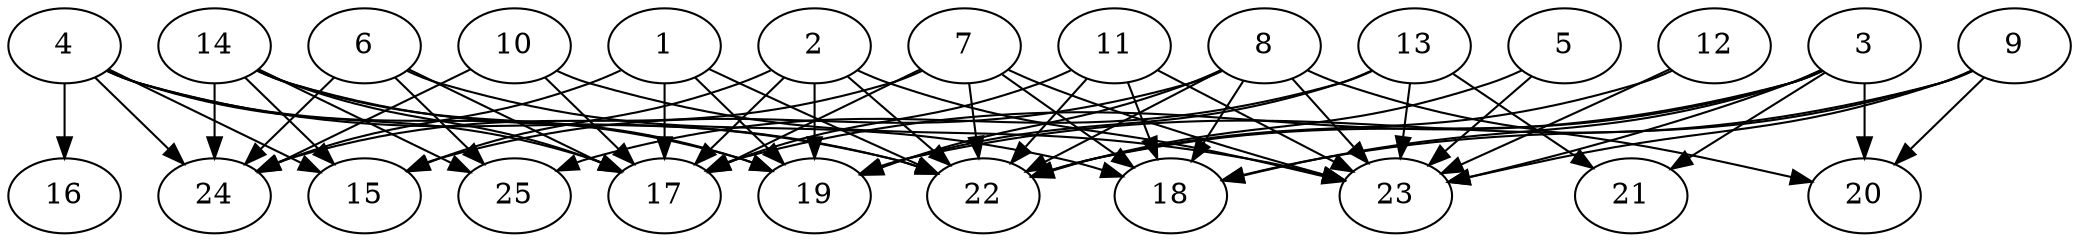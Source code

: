 // DAG automatically generated by daggen at Thu Oct  3 14:00:39 2019
// ./daggen --dot -n 25 --ccr 0.3 --fat 0.9 --regular 0.7 --density 0.7 --mindata 5242880 --maxdata 52428800 
digraph G {
  1 [size="106038613", alpha="0.07", expect_size="31811584"] 
  1 -> 17 [size ="31811584"]
  1 -> 19 [size ="31811584"]
  1 -> 22 [size ="31811584"]
  1 -> 24 [size ="31811584"]
  2 [size="155054080", alpha="0.08", expect_size="46516224"] 
  2 -> 15 [size ="46516224"]
  2 -> 17 [size ="46516224"]
  2 -> 19 [size ="46516224"]
  2 -> 22 [size ="46516224"]
  2 -> 23 [size ="46516224"]
  3 [size="20032853", alpha="0.02", expect_size="6009856"] 
  3 -> 17 [size ="6009856"]
  3 -> 18 [size ="6009856"]
  3 -> 20 [size ="6009856"]
  3 -> 21 [size ="6009856"]
  3 -> 22 [size ="6009856"]
  3 -> 23 [size ="6009856"]
  4 [size="95276373", alpha="0.14", expect_size="28582912"] 
  4 -> 15 [size ="28582912"]
  4 -> 16 [size ="28582912"]
  4 -> 17 [size ="28582912"]
  4 -> 19 [size ="28582912"]
  4 -> 22 [size ="28582912"]
  4 -> 24 [size ="28582912"]
  5 [size="26258773", alpha="0.00", expect_size="7877632"] 
  5 -> 22 [size ="7877632"]
  5 -> 23 [size ="7877632"]
  6 [size="120657920", alpha="0.05", expect_size="36197376"] 
  6 -> 17 [size ="36197376"]
  6 -> 18 [size ="36197376"]
  6 -> 24 [size ="36197376"]
  6 -> 25 [size ="36197376"]
  7 [size="91221333", alpha="0.10", expect_size="27366400"] 
  7 -> 17 [size ="27366400"]
  7 -> 18 [size ="27366400"]
  7 -> 22 [size ="27366400"]
  7 -> 23 [size ="27366400"]
  7 -> 24 [size ="27366400"]
  8 [size="49486507", alpha="0.11", expect_size="14845952"] 
  8 -> 15 [size ="14845952"]
  8 -> 18 [size ="14845952"]
  8 -> 19 [size ="14845952"]
  8 -> 20 [size ="14845952"]
  8 -> 22 [size ="14845952"]
  8 -> 23 [size ="14845952"]
  9 [size="121326933", alpha="0.14", expect_size="36398080"] 
  9 -> 18 [size ="36398080"]
  9 -> 19 [size ="36398080"]
  9 -> 20 [size ="36398080"]
  9 -> 23 [size ="36398080"]
  10 [size="150108160", alpha="0.18", expect_size="45032448"] 
  10 -> 17 [size ="45032448"]
  10 -> 23 [size ="45032448"]
  10 -> 24 [size ="45032448"]
  11 [size="142888960", alpha="0.02", expect_size="42866688"] 
  11 -> 17 [size ="42866688"]
  11 -> 18 [size ="42866688"]
  11 -> 22 [size ="42866688"]
  11 -> 23 [size ="42866688"]
  12 [size="39966720", alpha="0.19", expect_size="11990016"] 
  12 -> 22 [size ="11990016"]
  12 -> 23 [size ="11990016"]
  13 [size="100509013", alpha="0.12", expect_size="30152704"] 
  13 -> 19 [size ="30152704"]
  13 -> 21 [size ="30152704"]
  13 -> 23 [size ="30152704"]
  13 -> 25 [size ="30152704"]
  14 [size="119565653", alpha="0.10", expect_size="35869696"] 
  14 -> 15 [size ="35869696"]
  14 -> 17 [size ="35869696"]
  14 -> 19 [size ="35869696"]
  14 -> 22 [size ="35869696"]
  14 -> 24 [size ="35869696"]
  14 -> 25 [size ="35869696"]
  15 [size="71287467", alpha="0.15", expect_size="21386240"] 
  16 [size="73304747", alpha="0.14", expect_size="21991424"] 
  17 [size="115145387", alpha="0.04", expect_size="34543616"] 
  18 [size="40075947", alpha="0.07", expect_size="12022784"] 
  19 [size="130269867", alpha="0.06", expect_size="39080960"] 
  20 [size="82875733", alpha="0.01", expect_size="24862720"] 
  21 [size="68915200", alpha="0.06", expect_size="20674560"] 
  22 [size="87203840", alpha="0.10", expect_size="26161152"] 
  23 [size="76608853", alpha="0.13", expect_size="22982656"] 
  24 [size="170868053", alpha="0.07", expect_size="51260416"] 
  25 [size="92982613", alpha="0.01", expect_size="27894784"] 
}
